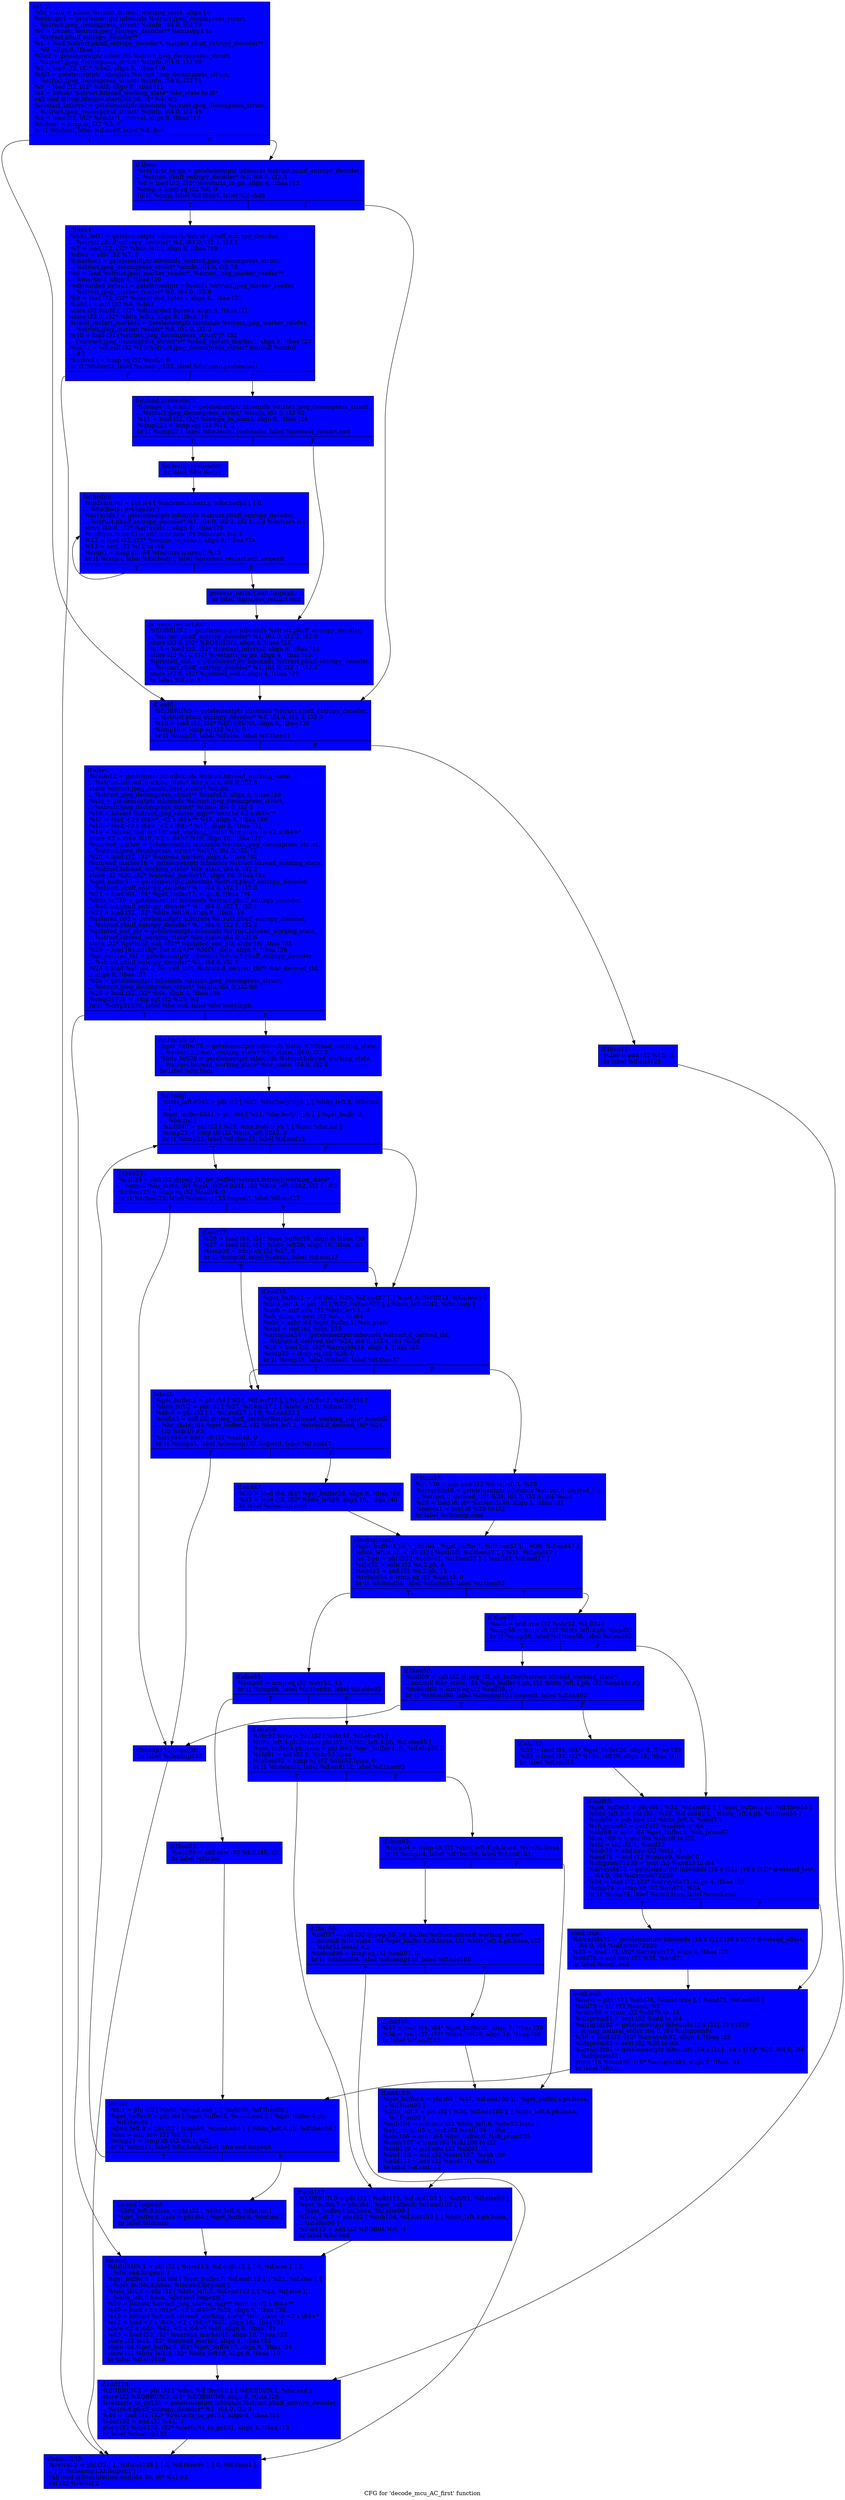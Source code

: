 digraph "CFG for 'decode_mcu_AC_first' function" {
	label="CFG for 'decode_mcu_AC_first' function";

	Node0x4fc4db0 [shape=record, style = filled, fillcolor = blue, label="{entry:\l  %br_state = alloca %struct.bitread_working_state, align 16\l  %entropy1 = getelementptr inbounds %struct.jpeg_decompress_struct,\l... %struct.jpeg_decompress_struct* %cinfo, i64 0, i32 79\l  %0 = bitcast %struct.jpeg_entropy_decoder** %entropy1 to\l... %struct.phuff_entropy_decoder**\l  %1 = load %struct.phuff_entropy_decoder*, %struct.phuff_entropy_decoder**\l... %0, align 8, !tbaa !2\l  %Se2 = getelementptr inbounds %struct.jpeg_decompress_struct,\l... %struct.jpeg_decompress_struct* %cinfo, i64 0, i32 69\l  %2 = load i32, i32* %Se2, align 8, !tbaa !10\l  %Al3 = getelementptr inbounds %struct.jpeg_decompress_struct,\l... %struct.jpeg_decompress_struct* %cinfo, i64 0, i32 71\l  %3 = load i32, i32* %Al3, align 8, !tbaa !11\l  %4 = bitcast %struct.bitread_working_state* %br_state to i8*\l  call void @llvm.lifetime.start(i64 56, i8* %4) #3\l  %restart_interval = getelementptr inbounds %struct.jpeg_decompress_struct,\l... %struct.jpeg_decompress_struct* %cinfo, i64 0, i32 49\l  %5 = load i32, i32* %restart_interval, align 8, !tbaa !12\l  %tobool = icmp eq i32 %5, 0\l  br i1 %tobool, label %if.end8, label %if.then\l|{<s0>T|<s1>F}}"];
	Node0x4fc4db0:s0 -> Node0x4fc55d0;
	Node0x4fc4db0:s1 -> Node0x4fc5680;
	Node0x4fc5680 [shape=record, style = filled, fillcolor = blue, label="{if.then:                                          \l  %restarts_to_go = getelementptr inbounds %struct.phuff_entropy_decoder,\l... %struct.phuff_entropy_decoder* %1, i64 0, i32 3\l  %6 = load i32, i32* %restarts_to_go, align 4, !tbaa !13\l  %cmp = icmp eq i32 %6, 0\l  br i1 %cmp, label %if.then4, label %if.end8\l|{<s0>T|<s1>F}}"];
	Node0x4fc5680:s0 -> Node0x4fbafd0;
	Node0x4fc5680:s1 -> Node0x4fc55d0;
	Node0x4fbafd0 [shape=record, style = filled, fillcolor = blue, label="{if.then4:                                         \l  %bits_left.i = getelementptr inbounds %struct.phuff_entropy_decoder,\l... %struct.phuff_entropy_decoder* %1, i64 0, i32 1, i32 1\l  %7 = load i32, i32* %bits_left.i, align 8, !tbaa !19\l  %div.i = sdiv i32 %7, 8\l  %marker.i = getelementptr inbounds %struct.jpeg_decompress_struct,\l... %struct.jpeg_decompress_struct* %cinfo, i64 0, i32 78\l  %8 = load %struct.jpeg_marker_reader*, %struct.jpeg_marker_reader**\l... %marker.i, align 8, !tbaa !20\l  %discarded_bytes.i = getelementptr inbounds %struct.jpeg_marker_reader,\l... %struct.jpeg_marker_reader* %8, i64 0, i32 8\l  %9 = load i32, i32* %discarded_bytes.i, align 4, !tbaa !21\l  %add.i = add i32 %9, %div.i\l  store i32 %add.i, i32* %discarded_bytes.i, align 4, !tbaa !21\l  store i32 0, i32* %bits_left.i, align 8, !tbaa !19\l  %read_restart_marker.i = getelementptr inbounds %struct.jpeg_marker_reader,\l... %struct.jpeg_marker_reader* %8, i64 0, i32 2\l  %10 = load i32 (%struct.jpeg_decompress_struct*)*, i32\l... (%struct.jpeg_decompress_struct*)** %read_restart_marker.i, align 8, !tbaa !23\l  %call.i = tail call i32 %10(%struct.jpeg_decompress_struct* nonnull %cinfo)\l... #3\l  %tobool.i = icmp eq i32 %call.i, 0\l  br i1 %tobool.i, label %cleanup133, label %for.cond.preheader.i\l|{<s0>T|<s1>F}}"];
	Node0x4fbafd0:s0 -> Node0x4fab0c0;
	Node0x4fbafd0:s1 -> Node0x4fab1d0;
	Node0x4fab1d0 [shape=record, style = filled, fillcolor = blue, label="{for.cond.preheader.i:                             \l  %comps_in_scan.i = getelementptr inbounds %struct.jpeg_decompress_struct,\l... %struct.jpeg_decompress_struct* %cinfo, i64 0, i32 62\l  %11 = load i32, i32* %comps_in_scan.i, align 8, !tbaa !24\l  %cmp22.i = icmp sgt i32 %11, 0\l  br i1 %cmp22.i, label %for.body.i.preheader, label %process_restart.exit\l|{<s0>T|<s1>F}}"];
	Node0x4fab1d0:s0 -> Node0x4fc59d0;
	Node0x4fab1d0:s1 -> Node0x4fab740;
	Node0x4fc59d0 [shape=record, style = filled, fillcolor = blue, label="{for.body.i.preheader:                             \l  br label %for.body.i\l}"];
	Node0x4fc59d0 -> Node0x4fab8d0;
	Node0x4fab8d0 [shape=record, style = filled, fillcolor = blue, label="{for.body.i:                                       \l  %indvars.iv.i = phi i64 [ %indvars.iv.next.i, %for.body.i ], [ 0,\l... %for.body.i.preheader ]\l  %arrayidx.i = getelementptr inbounds %struct.phuff_entropy_decoder,\l... %struct.phuff_entropy_decoder* %1, i64 0, i32 2, i32 1, i64 %indvars.iv.i\l  store i32 0, i32* %arrayidx.i, align 4, !tbaa !25\l  %indvars.iv.next.i = add nuw nsw i64 %indvars.iv.i, 1\l  %12 = load i32, i32* %comps_in_scan.i, align 8, !tbaa !24\l  %13 = sext i32 %12 to i64\l  %cmp.i = icmp slt i64 %indvars.iv.next.i, %13\l  br i1 %cmp.i, label %for.body.i, label %process_restart.exit.loopexit\l|{<s0>T|<s1>F}}"];
	Node0x4fab8d0:s0 -> Node0x4fab8d0;
	Node0x4fab8d0:s1 -> Node0x4fabe40;
	Node0x4fabe40 [shape=record, style = filled, fillcolor = blue, label="{process_restart.exit.loopexit:                    \l  br label %process_restart.exit\l}"];
	Node0x4fabe40 -> Node0x4fab740;
	Node0x4fab740 [shape=record, style = filled, fillcolor = blue, label="{process_restart.exit:                             \l  %EOBRUN.i = getelementptr inbounds %struct.phuff_entropy_decoder,\l... %struct.phuff_entropy_decoder* %1, i64 0, i32 2, i32 0\l  store i32 0, i32* %EOBRUN.i, align 8, !tbaa !26\l  %14 = load i32, i32* %restart_interval, align 8, !tbaa !12\l  store i32 %14, i32* %restarts_to_go, align 4, !tbaa !13\l  %printed_eod.i = getelementptr inbounds %struct.phuff_entropy_decoder,\l... %struct.phuff_entropy_decoder* %1, i64 0, i32 1, i32 2\l  store i32 0, i32* %printed_eod.i, align 4, !tbaa !27\l  br label %if.end8\l}"];
	Node0x4fab740 -> Node0x4fc55d0;
	Node0x4fc55d0 [shape=record, style = filled, fillcolor = blue, label="{if.end8:                                          \l  %EOBRUN9 = getelementptr inbounds %struct.phuff_entropy_decoder,\l... %struct.phuff_entropy_decoder* %1, i64 0, i32 2, i32 0\l  %15 = load i32, i32* %EOBRUN9, align 8, !tbaa !26\l  %cmp10 = icmp eq i32 %15, 0\l  br i1 %cmp10, label %if.else, label %if.then11\l|{<s0>T|<s1>F}}"];
	Node0x4fc55d0:s0 -> Node0x4fcafe0;
	Node0x4fc55d0:s1 -> Node0x4fcb090;
	Node0x4fcb090 [shape=record, style = filled, fillcolor = blue, label="{if.then11:                                        \l  %dec = add i32 %15, -1\l  br label %if.end128\l}"];
	Node0x4fcb090 -> Node0x4fcb270;
	Node0x4fcafe0 [shape=record, style = filled, fillcolor = blue, label="{if.else:                                          \l  %cinfo12 = getelementptr inbounds %struct.bitread_working_state,\l... %struct.bitread_working_state* %br_state, i64 0, i32 5\l  store %struct.jpeg_decompress_struct* %cinfo,\l... %struct.jpeg_decompress_struct** %cinfo12, align 8, !tbaa !28\l  %src = getelementptr inbounds %struct.jpeg_decompress_struct,\l... %struct.jpeg_decompress_struct* %cinfo, i64 0, i32 5\l  %16 = bitcast %struct.jpeg_source_mgr** %src to \<2 x i64\>**\l  %17 = load \<2 x i64\>*, \<2 x i64\>** %16, align 8, !tbaa !30\l  %18 = load \<2 x i64\>, \<2 x i64\>* %17, align 8, !tbaa !31\l  %19 = bitcast %struct.bitread_working_state* %br_state to \<2 x i64\>*\l  store \<2 x i64\> %18, \<2 x i64\>* %19, align 16, !tbaa !31\l  %unread_marker = getelementptr inbounds %struct.jpeg_decompress_struct,\l... %struct.jpeg_decompress_struct* %cinfo, i64 0, i32 72\l  %20 = load i32, i32* %unread_marker, align 4, !tbaa !32\l  %unread_marker16 = getelementptr inbounds %struct.bitread_working_state,\l... %struct.bitread_working_state* %br_state, i64 0, i32 2\l  store i32 %20, i32* %unread_marker16, align 16, !tbaa !33\l  %get_buffer17 = getelementptr inbounds %struct.phuff_entropy_decoder,\l... %struct.phuff_entropy_decoder* %1, i64 0, i32 1, i32 0\l  %21 = load i64, i64* %get_buffer17, align 8, !tbaa !34\l  %bits_left19 = getelementptr inbounds %struct.phuff_entropy_decoder,\l... %struct.phuff_entropy_decoder* %1, i64 0, i32 1, i32 1\l  %22 = load i32, i32* %bits_left19, align 8, !tbaa !19\l  %printed_eod = getelementptr inbounds %struct.phuff_entropy_decoder,\l... %struct.phuff_entropy_decoder* %1, i64 0, i32 1, i32 2\l  %printed_eod_ptr = getelementptr inbounds %struct.bitread_working_state,\l... %struct.bitread_working_state* %br_state, i64 0, i32 6\l  store i32* %printed_eod, i32** %printed_eod_ptr, align 16, !tbaa !35\l  %23 = load [64 x i16]*, [64 x i16]** %MCU_data, align 8, !tbaa !36\l  %ac_derived_tbl = getelementptr inbounds %struct.phuff_entropy_decoder,\l... %struct.phuff_entropy_decoder* %1, i64 0, i32 5\l  %24 = load %struct.d_derived_tbl*, %struct.d_derived_tbl** %ac_derived_tbl,\l... align 8, !tbaa !37\l  %Ss = getelementptr inbounds %struct.jpeg_decompress_struct,\l... %struct.jpeg_decompress_struct* %cinfo, i64 0, i32 68\l  %25 = load i32, i32* %Ss, align 4, !tbaa !38\l  %cmp21239 = icmp sgt i32 %25, %2\l  br i1 %cmp21239, label %for.end, label %for.body.lr.ph\l|{<s0>T|<s1>F}}"];
	Node0x4fcafe0:s0 -> Node0x4fcd790;
	Node0x4fcafe0:s1 -> Node0x4fcd840;
	Node0x4fcd840 [shape=record, style = filled, fillcolor = blue, label="{for.body.lr.ph:                                   \l  %get_buffer28 = getelementptr inbounds %struct.bitread_working_state,\l... %struct.bitread_working_state* %br_state, i64 0, i32 3\l  %bits_left29 = getelementptr inbounds %struct.bitread_working_state,\l... %struct.bitread_working_state* %br_state, i64 0, i32 4\l  br label %for.body\l}"];
	Node0x4fcd840 -> Node0x4fcdb50;
	Node0x4fcdb50 [shape=record, style = filled, fillcolor = blue, label="{for.body:                                         \l  %bits_left.0242 = phi i32 [ %22, %for.body.lr.ph ], [ %bits_left.8, %for.inc\l... ]\l  %get_buffer.0241 = phi i64 [ %21, %for.body.lr.ph ], [ %get_buffer.8,\l... %for.inc ]\l  %k.0240 = phi i32 [ %25, %for.body.lr.ph ], [ %inc, %for.inc ]\l  %cmp22 = icmp slt i32 %bits_left.0242, 8\l  br i1 %cmp22, label %if.then23, label %if.end33\l|{<s0>T|<s1>F}}"];
	Node0x4fcdb50:s0 -> Node0x4fce230;
	Node0x4fcdb50:s1 -> Node0x4fce310;
	Node0x4fce230 [shape=record, style = filled, fillcolor = blue, label="{if.then23:                                        \l  %call24 = call i32 @jpeg_fill_bit_buffer(%struct.bitread_working_state*\l... nonnull %br_state, i64 %get_buffer.0241, i32 %bits_left.0242, i32 0) #3\l  %tobool25 = icmp eq i32 %call24, 0\l  br i1 %tobool25, label %cleanup133.loopexit, label %if.end27\l|{<s0>T|<s1>F}}"];
	Node0x4fce230:s0 -> Node0x4fce6e0;
	Node0x4fce230:s1 -> Node0x4fce760;
	Node0x4fce760 [shape=record, style = filled, fillcolor = blue, label="{if.end27:                                         \l  %26 = load i64, i64* %get_buffer28, align 8, !tbaa !39\l  %27 = load i32, i32* %bits_left29, align 16, !tbaa !40\l  %cmp30 = icmp slt i32 %27, 8\l  br i1 %cmp30, label %label2, label %if.end33\l|{<s0>T|<s1>F}}"];
	Node0x4fce760:s0 -> Node0x4fce9a0;
	Node0x4fce760:s1 -> Node0x4fce310;
	Node0x4fce310 [shape=record, style = filled, fillcolor = blue, label="{if.end33:                                         \l  %get_buffer.1 = phi i64 [ %26, %if.end27 ], [ %get_buffer.0241, %for.body ]\l  %bits_left.1 = phi i32 [ %27, %if.end27 ], [ %bits_left.0242, %for.body ]\l  %sub = add nsw i32 %bits_left.1, -8\l  %sh_prom = zext i32 %sub to i64\l  %shr = ashr i64 %get_buffer.1, %sh_prom\l  %and = and i64 %shr, 255\l  %arrayidx34 = getelementptr inbounds %struct.d_derived_tbl,\l... %struct.d_derived_tbl* %24, i64 0, i32 4, i64 %and\l  %28 = load i32, i32* %arrayidx34, align 4, !tbaa !25\l  %cmp35 = icmp eq i32 %28, 0\l  br i1 %cmp35, label %label2, label %if.then37\l|{<s0>T|<s1>F}}"];
	Node0x4fce310:s0 -> Node0x4fce9a0;
	Node0x4fce310:s1 -> Node0x4fcf0b0;
	Node0x4fcf0b0 [shape=record, style = filled, fillcolor = blue, label="{if.then37:                                        \l  %sub38 = sub nsw i32 %bits_left.1, %28\l  %arrayidx40 = getelementptr inbounds %struct.d_derived_tbl,\l... %struct.d_derived_tbl* %24, i64 0, i32 5, i64 %and\l  %29 = load i8, i8* %arrayidx40, align 1, !tbaa !31\l  %conv41 = zext i8 %29 to i32\l  br label %cleanup.cont\l}"];
	Node0x4fcf0b0 -> Node0x4fcf430;
	Node0x4fce9a0 [shape=record, style = filled, fillcolor = blue, label="{label2:                                           \l  %get_buffer.2 = phi i64 [ %26, %if.end27 ], [ %get_buffer.1, %if.end33 ]\l  %bits_left.2 = phi i32 [ %27, %if.end27 ], [ %bits_left.1, %if.end33 ]\l  %nb.0 = phi i32 [ 1, %if.end27 ], [ 9, %if.end33 ]\l  %call43 = call i32 @jpeg_huff_decode(%struct.bitread_working_state* nonnull\l... %br_state, i64 %get_buffer.2, i32 %bits_left.2, %struct.d_derived_tbl* %24,\l... i32 %nb.0) #3\l  %cmp44 = icmp slt i32 %call43, 0\l  br i1 %cmp44, label %cleanup133.loopexit, label %if.end47\l|{<s0>T|<s1>F}}"];
	Node0x4fce9a0:s0 -> Node0x4fce6e0;
	Node0x4fce9a0:s1 -> Node0x4fcfa20;
	Node0x4fcfa20 [shape=record, style = filled, fillcolor = blue, label="{if.end47:                                         \l  %30 = load i64, i64* %get_buffer28, align 8, !tbaa !39\l  %31 = load i32, i32* %bits_left29, align 16, !tbaa !40\l  br label %cleanup.cont\l}"];
	Node0x4fcfa20 -> Node0x4fcf430;
	Node0x4fcf430 [shape=record, style = filled, fillcolor = blue, label="{cleanup.cont:                                     \l  %get_buffer.4.ph = phi i64 [ %get_buffer.1, %if.then37 ], [ %30, %if.end47 ]\l  %bits_left.4.ph = phi i32 [ %sub38, %if.then37 ], [ %31, %if.end47 ]\l  %s.2.ph = phi i32 [ %conv41, %if.then37 ], [ %call43, %if.end47 ]\l  %shr52 = ashr i32 %s.2.ph, 4\l  %and53 = and i32 %s.2.ph, 15\l  %tobool54 = icmp eq i32 %and53, 0\l  br i1 %tobool54, label %if.else85, label %if.then55\l|{<s0>T|<s1>F}}"];
	Node0x4fcf430:s0 -> Node0x4fd0050;
	Node0x4fcf430:s1 -> Node0x4fcc400;
	Node0x4fcc400 [shape=record, style = filled, fillcolor = blue, label="{if.then55:                                        \l  %add = add nsw i32 %shr52, %k.0240\l  %cmp56 = icmp slt i32 %bits_left.4.ph, %and53\l  br i1 %cmp56, label %if.then58, label %if.end65\l|{<s0>T|<s1>F}}"];
	Node0x4fcc400:s0 -> Node0x4fcc6b0;
	Node0x4fcc400:s1 -> Node0x4fcc730;
	Node0x4fcc6b0 [shape=record, style = filled, fillcolor = blue, label="{if.then58:                                        \l  %call59 = call i32 @jpeg_fill_bit_buffer(%struct.bitread_working_state*\l... nonnull %br_state, i64 %get_buffer.4.ph, i32 %bits_left.4.ph, i32 %and53) #3\l  %tobool60 = icmp eq i32 %call59, 0\l  br i1 %tobool60, label %cleanup133.loopexit, label %if.end62\l|{<s0>T|<s1>F}}"];
	Node0x4fcc6b0:s0 -> Node0x4fce6e0;
	Node0x4fcc6b0:s1 -> Node0x4fd0e40;
	Node0x4fd0e40 [shape=record, style = filled, fillcolor = blue, label="{if.end62:                                         \l  %32 = load i64, i64* %get_buffer28, align 8, !tbaa !39\l  %33 = load i32, i32* %bits_left29, align 16, !tbaa !40\l  br label %if.end65\l}"];
	Node0x4fd0e40 -> Node0x4fcc730;
	Node0x4fcc730 [shape=record, style = filled, fillcolor = blue, label="{if.end65:                                         \l  %get_buffer.5 = phi i64 [ %32, %if.end62 ], [ %get_buffer.4.ph, %if.then55 ]\l  %bits_left.5 = phi i32 [ %33, %if.end62 ], [ %bits_left.4.ph, %if.then55 ]\l  %sub66 = sub nsw i32 %bits_left.5, %and53\l  %sh_prom67 = zext i32 %sub66 to i64\l  %shr68 = ashr i64 %get_buffer.5, %sh_prom67\l  %conv69 = trunc i64 %shr68 to i32\l  %shl = shl i32 1, %and53\l  %sub70 = add nsw i32 %shl, -1\l  %and71 = and i32 %conv69, %sub70\l  %idxprom72230 = zext i32 %and53 to i64\l  %arrayidx73 = getelementptr inbounds [16 x i32], [16 x i32]* @extend_test,\l... i64 0, i64 %idxprom72230\l  %34 = load i32, i32* %arrayidx73, align 4, !tbaa !25\l  %cmp74 = icmp slt i32 %and71, %34\l  br i1 %cmp74, label %cond.true, label %cond.end\l|{<s0>T|<s1>F}}"];
	Node0x4fcc730:s0 -> Node0x4fd18b0;
	Node0x4fcc730:s1 -> Node0x4fd1990;
	Node0x4fd18b0 [shape=record, style = filled, fillcolor = blue, label="{cond.true:                                        \l  %arrayidx77 = getelementptr inbounds [16 x i32], [16 x i32]* @extend_offset,\l... i64 0, i64 %idxprom72230\l  %35 = load i32, i32* %arrayidx77, align 4, !tbaa !25\l  %add78 = add nsw i32 %35, %and71\l  br label %cond.end\l}"];
	Node0x4fd18b0 -> Node0x4fd1990;
	Node0x4fd1990 [shape=record, style = filled, fillcolor = blue, label="{cond.end:                                         \l  %cond = phi i32 [ %add78, %cond.true ], [ %and71, %if.end65 ]\l  %shl79 = shl i32 %cond, %3\l  %conv80 = trunc i32 %shl79 to i16\l  %idxprom81 = sext i32 %add to i64\l  %arrayidx82 = getelementptr inbounds [0 x i32], [0 x i32]*\l... @jpeg_natural_order, i64 0, i64 %idxprom81\l  %36 = load i32, i32* %arrayidx82, align 4, !tbaa !25\l  %idxprom83 = sext i32 %36 to i64\l  %arrayidx84 = getelementptr inbounds [64 x i16], [64 x i16]* %23, i64 0, i64\l... %idxprom83\l  store i16 %conv80, i16* %arrayidx84, align 2, !tbaa !41\l  br label %for.inc\l}"];
	Node0x4fd1990 -> Node0x4fcdca0;
	Node0x4fd0050 [shape=record, style = filled, fillcolor = blue, label="{if.else85:                                        \l  %cmp86 = icmp eq i32 %shr52, 15\l  br i1 %cmp86, label %if.then88, label %if.else90\l|{<s0>T|<s1>F}}"];
	Node0x4fd0050:s0 -> Node0x4fd2910;
	Node0x4fd0050:s1 -> Node0x4fd2990;
	Node0x4fd2910 [shape=record, style = filled, fillcolor = blue, label="{if.then88:                                        \l  %add89 = add nsw i32 %k.0240, 15\l  br label %for.inc\l}"];
	Node0x4fd2910 -> Node0x4fcdca0;
	Node0x4fd2990 [shape=record, style = filled, fillcolor = blue, label="{if.else90:                                        \l  %shr52.lcssa = phi i32 [ %shr52, %if.else85 ]\l  %bits_left.4.ph.lcssa = phi i32 [ %bits_left.4.ph, %if.else85 ]\l  %get_buffer.4.ph.lcssa = phi i64 [ %get_buffer.4.ph, %if.else85 ]\l  %shl91 = shl i32 1, %shr52.lcssa\l  %tobool92 = icmp eq i32 %shr52.lcssa, 0\l  br i1 %tobool92, label %if.end112, label %if.then93\l|{<s0>T|<s1>F}}"];
	Node0x4fd2990:s0 -> Node0x4fd2f00;
	Node0x4fd2990:s1 -> Node0x4fd2fe0;
	Node0x4fd2fe0 [shape=record, style = filled, fillcolor = blue, label="{if.then93:                                        \l  %cmp94 = icmp slt i32 %bits_left.4.ph.lcssa, %shr52.lcssa\l  br i1 %cmp94, label %if.then96, label %if.end103\l|{<s0>T|<s1>F}}"];
	Node0x4fd2fe0:s0 -> Node0x4fd31f0;
	Node0x4fd2fe0:s1 -> Node0x4fd3240;
	Node0x4fd31f0 [shape=record, style = filled, fillcolor = blue, label="{if.then96:                                        \l  %call97 = call i32 @jpeg_fill_bit_buffer(%struct.bitread_working_state*\l... nonnull %br_state, i64 %get_buffer.4.ph.lcssa, i32 %bits_left.4.ph.lcssa, i32\l... %shr52.lcssa) #3\l  %tobool98 = icmp eq i32 %call97, 0\l  br i1 %tobool98, label %cleanup133, label %if.end100\l|{<s0>T|<s1>F}}"];
	Node0x4fd31f0:s0 -> Node0x4fab0c0;
	Node0x4fd31f0:s1 -> Node0x4fd3610;
	Node0x4fd3610 [shape=record, style = filled, fillcolor = blue, label="{if.end100:                                        \l  %37 = load i64, i64* %get_buffer28, align 8, !tbaa !39\l  %38 = load i32, i32* %bits_left29, align 16, !tbaa !40\l  br label %if.end103\l}"];
	Node0x4fd3610 -> Node0x4fd3240;
	Node0x4fd3240 [shape=record, style = filled, fillcolor = blue, label="{if.end103:                                        \l  %get_buffer.6 = phi i64 [ %37, %if.end100 ], [ %get_buffer.4.ph.lcssa,\l... %if.then93 ]\l  %bits_left.6 = phi i32 [ %38, %if.end100 ], [ %bits_left.4.ph.lcssa,\l... %if.then93 ]\l  %sub104 = sub nsw i32 %bits_left.6, %shr52.lcssa\l  %sh_prom105 = zext i32 %sub104 to i64\l  %shr106 = ashr i64 %get_buffer.6, %sh_prom105\l  %conv107 = trunc i64 %shr106 to i32\l  %sub109 = add nsw i32 %shl91, -1\l  %and110 = and i32 %conv107, %sub109\l  %add111 = add i32 %and110, %shl91\l  br label %if.end112\l}"];
	Node0x4fd3240 -> Node0x4fd2f00;
	Node0x4fd2f00 [shape=record, style = filled, fillcolor = blue, label="{if.end112:                                        \l  %EOBRUN.0 = phi i32 [ %add111, %if.end103 ], [ %shl91, %if.else90 ]\l  %get_buffer.7 = phi i64 [ %get_buffer.6, %if.end103 ], [\l... %get_buffer.4.ph.lcssa, %if.else90 ]\l  %bits_left.7 = phi i32 [ %sub104, %if.end103 ], [ %bits_left.4.ph.lcssa,\l... %if.else90 ]\l  %dec113 = add i32 %EOBRUN.0, -1\l  br label %for.end\l}"];
	Node0x4fd2f00 -> Node0x4fcd790;
	Node0x4fcdca0 [shape=record, style = filled, fillcolor = blue, label="{for.inc:                                          \l  %k.1 = phi i32 [ %add, %cond.end ], [ %add89, %if.then88 ]\l  %get_buffer.8 = phi i64 [ %get_buffer.5, %cond.end ], [ %get_buffer.4.ph,\l... %if.then88 ]\l  %bits_left.8 = phi i32 [ %sub66, %cond.end ], [ %bits_left.4.ph, %if.then88 ]\l  %inc = add nsw i32 %k.1, 1\l  %cmp21 = icmp slt i32 %k.1, %2\l  br i1 %cmp21, label %for.body, label %for.end.loopexit\l|{<s0>T|<s1>F}}"];
	Node0x4fcdca0:s0 -> Node0x4fcdb50;
	Node0x4fcdca0:s1 -> Node0x4fd4380;
	Node0x4fd4380 [shape=record, style = filled, fillcolor = blue, label="{for.end.loopexit:                                 \l  %bits_left.8.lcssa = phi i32 [ %bits_left.8, %for.inc ]\l  %get_buffer.8.lcssa = phi i64 [ %get_buffer.8, %for.inc ]\l  br label %for.end\l}"];
	Node0x4fd4380 -> Node0x4fcd790;
	Node0x4fcd790 [shape=record, style = filled, fillcolor = blue, label="{for.end:                                          \l  %EOBRUN.1 = phi i32 [ %dec113, %if.end112 ], [ 0, %if.else ], [ 0,\l... %for.end.loopexit ]\l  %get_buffer.9 = phi i64 [ %get_buffer.7, %if.end112 ], [ %21, %if.else ], [\l... %get_buffer.8.lcssa, %for.end.loopexit ]\l  %bits_left.9 = phi i32 [ %bits_left.7, %if.end112 ], [ %22, %if.else ], [\l... %bits_left.8.lcssa, %for.end.loopexit ]\l  %39 = bitcast %struct.jpeg_source_mgr** %src to \<2 x i64\>**\l  %40 = load \<2 x i64\>*, \<2 x i64\>** %39, align 8, !tbaa !30\l  %41 = bitcast %struct.bitread_working_state* %br_state to \<2 x i64\>*\l  %42 = load \<2 x i64\>, \<2 x i64\>* %41, align 16, !tbaa !31\l  store \<2 x i64\> %42, \<2 x i64\>* %40, align 8, !tbaa !31\l  %43 = load i32, i32* %unread_marker16, align 16, !tbaa !33\l  store i32 %43, i32* %unread_marker, align 4, !tbaa !32\l  store i64 %get_buffer.9, i64* %get_buffer17, align 8, !tbaa !34\l  store i32 %bits_left.9, i32* %bits_left19, align 8, !tbaa !19\l  br label %if.end128\l}"];
	Node0x4fcd790 -> Node0x4fcb270;
	Node0x4fcb270 [shape=record, style = filled, fillcolor = blue, label="{if.end128:                                        \l  %EOBRUN.2 = phi i32 [ %dec, %if.then11 ], [ %EOBRUN.1, %for.end ]\l  store i32 %EOBRUN.2, i32* %EOBRUN9, align 8, !tbaa !26\l  %restarts_to_go131 = getelementptr inbounds %struct.phuff_entropy_decoder,\l... %struct.phuff_entropy_decoder* %1, i64 0, i32 3\l  %44 = load i32, i32* %restarts_to_go131, align 4, !tbaa !13\l  %dec132 = add i32 %44, -1\l  store i32 %dec132, i32* %restarts_to_go131, align 4, !tbaa !13\l  br label %cleanup133\l}"];
	Node0x4fcb270 -> Node0x4fab0c0;
	Node0x4fce6e0 [shape=record, style = filled, fillcolor = blue, label="{cleanup133.loopexit:                              \l  br label %cleanup133\l}"];
	Node0x4fce6e0 -> Node0x4fab0c0;
	Node0x4fab0c0 [shape=record, style = filled, fillcolor = blue, label="{cleanup133:                                       \l  %retval.2 = phi i32 [ 1, %if.end128 ], [ 0, %if.then96 ], [ 0, %if.then4 ],\l... [ 0, %cleanup133.loopexit ]\l  call void @llvm.lifetime.end(i64 56, i8* %4) #3\l  ret i32 %retval.2\l}"];
}

